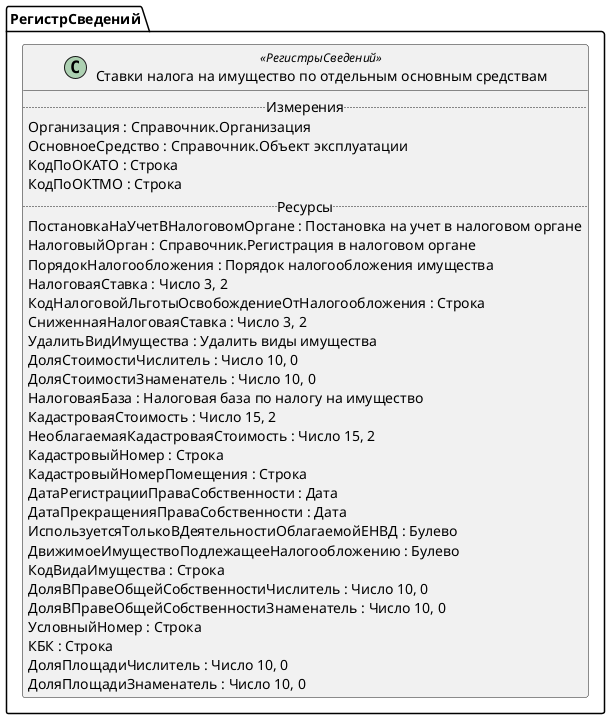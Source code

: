 ﻿@startuml СтавкиНалогаНаИмуществоПоОтдельнымОсновнымСредствам
'!include templates.wsd
'..\include templates.wsd
class РегистрСведений.СтавкиНалогаНаИмуществоПоОтдельнымОсновнымСредствам as "Ставки налога на имущество по отдельным основным средствам" <<РегистрыСведений>>
{
..Измерения..
Организация : Справочник.Организация
ОсновноеСредство : Справочник.Объект эксплуатации
КодПоОКАТО : Строка
КодПоОКТМО : Строка
..Ресурсы..
ПостановкаНаУчетВНалоговомОргане : Постановка на учет в налоговом органе
НалоговыйОрган : Справочник.Регистрация в налоговом органе
ПорядокНалогообложения : Порядок налогообложения имущества
НалоговаяСтавка : Число 3, 2
КодНалоговойЛьготыОсвобождениеОтНалогообложения : Строка
СниженнаяНалоговаяСтавка : Число 3, 2
УдалитьВидИмущества : Удалить виды имущества
ДоляСтоимостиЧислитель : Число 10, 0
ДоляСтоимостиЗнаменатель : Число 10, 0
НалоговаяБаза : Налоговая база по налогу на имущество
КадастроваяСтоимость : Число 15, 2
НеоблагаемаяКадастроваяСтоимость : Число 15, 2
КадастровыйНомер : Строка
КадастровыйНомерПомещения : Строка
ДатаРегистрацииПраваСобственности : Дата
ДатаПрекращенияПраваСобственности : Дата
ИспользуетсяТолькоВДеятельностиОблагаемойЕНВД : Булево
ДвижимоеИмуществоПодлежащееНалогообложению : Булево
КодВидаИмущества : Строка
ДоляВПравеОбщейСобственностиЧислитель : Число 10, 0
ДоляВПравеОбщейСобственностиЗнаменатель : Число 10, 0
УсловныйНомер : Строка
КБК : Строка
ДоляПлощадиЧислитель : Число 10, 0
ДоляПлощадиЗнаменатель : Число 10, 0
}
@enduml
